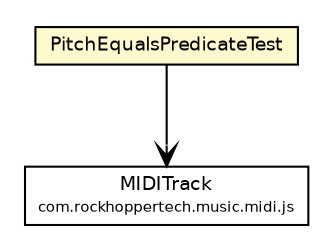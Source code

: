 #!/usr/local/bin/dot
#
# Class diagram 
# Generated by UMLGraph version R5_6-24-gf6e263 (http://www.umlgraph.org/)
#

digraph G {
	edge [fontname="Helvetica",fontsize=10,labelfontname="Helvetica",labelfontsize=10];
	node [fontname="Helvetica",fontsize=10,shape=plaintext];
	nodesep=0.25;
	ranksep=0.5;
	// com.rockhoppertech.music.midi.js.modifiers.google.PitchEqualsPredicateTest
	c2033 [label=<<table title="com.rockhoppertech.music.midi.js.modifiers.google.PitchEqualsPredicateTest" border="0" cellborder="1" cellspacing="0" cellpadding="2" port="p" bgcolor="lemonChiffon" href="./PitchEqualsPredicateTest.html">
		<tr><td><table border="0" cellspacing="0" cellpadding="1">
<tr><td align="center" balign="center"> PitchEqualsPredicateTest </td></tr>
		</table></td></tr>
		</table>>, URL="./PitchEqualsPredicateTest.html", fontname="Helvetica", fontcolor="black", fontsize=9.0];
	// com.rockhoppertech.music.midi.js.modifiers.google.PitchEqualsPredicateTest NAVASSOC com.rockhoppertech.music.midi.js.MIDITrack
	c2033:p -> c2052:p [taillabel="", label="", headlabel="", fontname="Helvetica", fontcolor="black", fontsize=10.0, color="black", arrowhead=open];
	// com.rockhoppertech.music.midi.js.MIDITrack
	c2052 [label=<<table title="com.rockhoppertech.music.midi.js.MIDITrack" border="0" cellborder="1" cellspacing="0" cellpadding="2" port="p">
		<tr><td><table border="0" cellspacing="0" cellpadding="1">
<tr><td align="center" balign="center"> MIDITrack </td></tr>
<tr><td align="center" balign="center"><font point-size="7.0"> com.rockhoppertech.music.midi.js </font></td></tr>
		</table></td></tr>
		</table>>, URL="null", fontname="Helvetica", fontcolor="black", fontsize=9.0];
}

